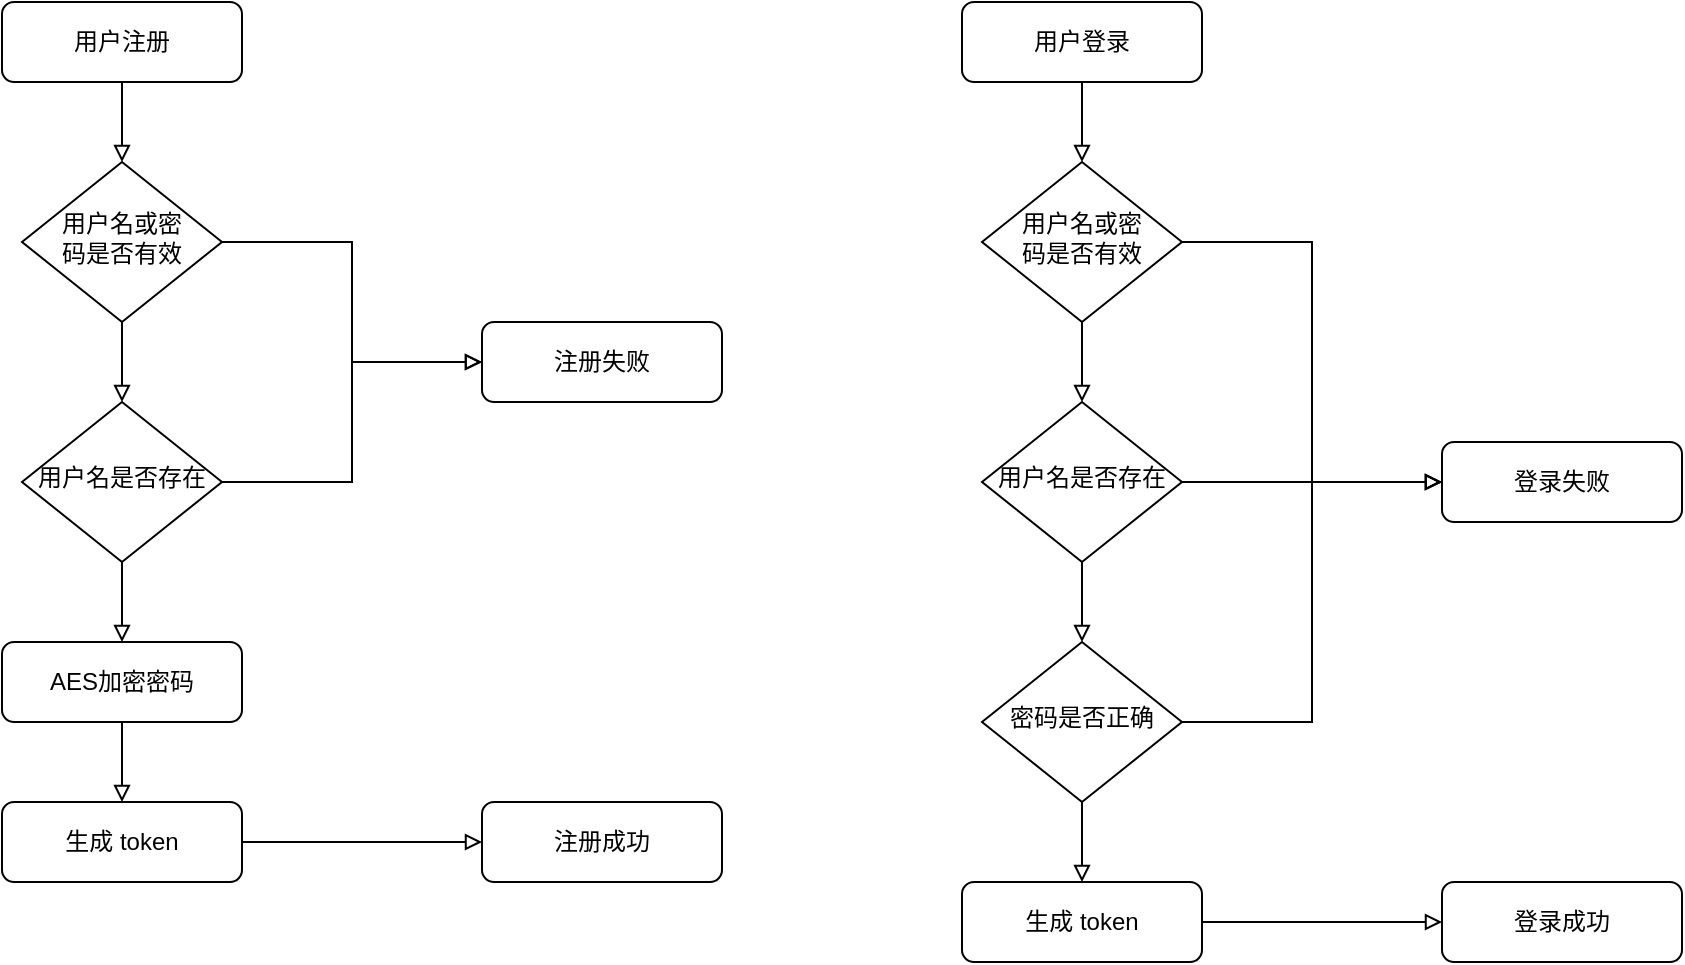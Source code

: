 <mxfile version="20.8.16" type="device"><diagram id="C5RBs43oDa-KdzZeNtuy" name="注册登录"><mxGraphModel dx="1418" dy="828" grid="1" gridSize="10" guides="1" tooltips="1" connect="1" arrows="1" fold="1" page="1" pageScale="1" pageWidth="827" pageHeight="1169" math="0" shadow="0"><root><mxCell id="WIyWlLk6GJQsqaUBKTNV-0"/><mxCell id="WIyWlLk6GJQsqaUBKTNV-1" parent="WIyWlLk6GJQsqaUBKTNV-0"/><mxCell id="WIyWlLk6GJQsqaUBKTNV-7" value="注册成功" style="rounded=1;whiteSpace=wrap;html=1;fontSize=12;glass=0;strokeWidth=1;shadow=0;" parent="WIyWlLk6GJQsqaUBKTNV-1" vertex="1"><mxGeometry x="400" y="560" width="120" height="40" as="geometry"/></mxCell><mxCell id="fDzQT2o9WDwVFF3ggSC_-6" style="edgeStyle=orthogonalEdgeStyle;shape=connector;rounded=0;orthogonalLoop=1;jettySize=auto;html=1;exitX=0.5;exitY=1;exitDx=0;exitDy=0;entryX=0.5;entryY=0;entryDx=0;entryDy=0;labelBackgroundColor=default;strokeColor=default;fontFamily=Helvetica;fontSize=11;fontColor=default;endArrow=block;endFill=0;" edge="1" parent="WIyWlLk6GJQsqaUBKTNV-1" source="fDzQT2o9WDwVFF3ggSC_-3" target="fDzQT2o9WDwVFF3ggSC_-4"><mxGeometry relative="1" as="geometry"/></mxCell><mxCell id="fDzQT2o9WDwVFF3ggSC_-3" value="用户注册" style="rounded=1;whiteSpace=wrap;html=1;fontSize=12;glass=0;strokeWidth=1;shadow=0;" vertex="1" parent="WIyWlLk6GJQsqaUBKTNV-1"><mxGeometry x="160" y="160" width="120" height="40" as="geometry"/></mxCell><mxCell id="fDzQT2o9WDwVFF3ggSC_-10" style="edgeStyle=orthogonalEdgeStyle;shape=connector;rounded=0;orthogonalLoop=1;jettySize=auto;html=1;exitX=0.5;exitY=1;exitDx=0;exitDy=0;entryX=0.5;entryY=0;entryDx=0;entryDy=0;labelBackgroundColor=default;strokeColor=default;fontFamily=Helvetica;fontSize=11;fontColor=default;endArrow=block;endFill=0;" edge="1" parent="WIyWlLk6GJQsqaUBKTNV-1" source="fDzQT2o9WDwVFF3ggSC_-4" target="fDzQT2o9WDwVFF3ggSC_-9"><mxGeometry relative="1" as="geometry"/></mxCell><mxCell id="fDzQT2o9WDwVFF3ggSC_-18" style="edgeStyle=orthogonalEdgeStyle;shape=connector;rounded=0;orthogonalLoop=1;jettySize=auto;html=1;exitX=1;exitY=0.5;exitDx=0;exitDy=0;entryX=0;entryY=0.5;entryDx=0;entryDy=0;labelBackgroundColor=default;strokeColor=default;fontFamily=Helvetica;fontSize=11;fontColor=default;endArrow=block;endFill=0;" edge="1" parent="WIyWlLk6GJQsqaUBKTNV-1" source="fDzQT2o9WDwVFF3ggSC_-4" target="fDzQT2o9WDwVFF3ggSC_-7"><mxGeometry relative="1" as="geometry"/></mxCell><mxCell id="fDzQT2o9WDwVFF3ggSC_-4" value="用户名或密&lt;br&gt;码是否有效" style="rhombus;whiteSpace=wrap;html=1;shadow=0;fontFamily=Helvetica;fontSize=12;align=center;strokeWidth=1;spacing=6;spacingTop=-4;" vertex="1" parent="WIyWlLk6GJQsqaUBKTNV-1"><mxGeometry x="170" y="240" width="100" height="80" as="geometry"/></mxCell><mxCell id="fDzQT2o9WDwVFF3ggSC_-7" value="注册失败" style="rounded=1;whiteSpace=wrap;html=1;fontSize=12;glass=0;strokeWidth=1;shadow=0;" vertex="1" parent="WIyWlLk6GJQsqaUBKTNV-1"><mxGeometry x="400" y="320" width="120" height="40" as="geometry"/></mxCell><mxCell id="fDzQT2o9WDwVFF3ggSC_-14" style="edgeStyle=orthogonalEdgeStyle;shape=connector;rounded=0;orthogonalLoop=1;jettySize=auto;html=1;exitX=0.5;exitY=1;exitDx=0;exitDy=0;entryX=0.5;entryY=0;entryDx=0;entryDy=0;labelBackgroundColor=default;strokeColor=default;fontFamily=Helvetica;fontSize=11;fontColor=default;endArrow=block;endFill=0;" edge="1" parent="WIyWlLk6GJQsqaUBKTNV-1" source="fDzQT2o9WDwVFF3ggSC_-9" target="fDzQT2o9WDwVFF3ggSC_-13"><mxGeometry relative="1" as="geometry"/></mxCell><mxCell id="fDzQT2o9WDwVFF3ggSC_-19" style="edgeStyle=orthogonalEdgeStyle;shape=connector;rounded=0;orthogonalLoop=1;jettySize=auto;html=1;exitX=1;exitY=0.5;exitDx=0;exitDy=0;entryX=0;entryY=0.5;entryDx=0;entryDy=0;labelBackgroundColor=default;strokeColor=default;fontFamily=Helvetica;fontSize=11;fontColor=default;endArrow=block;endFill=0;" edge="1" parent="WIyWlLk6GJQsqaUBKTNV-1" source="fDzQT2o9WDwVFF3ggSC_-9" target="fDzQT2o9WDwVFF3ggSC_-7"><mxGeometry relative="1" as="geometry"/></mxCell><mxCell id="fDzQT2o9WDwVFF3ggSC_-9" value="用户名是否存在" style="rhombus;whiteSpace=wrap;html=1;shadow=0;fontFamily=Helvetica;fontSize=12;align=center;strokeWidth=1;spacing=6;spacingTop=-4;" vertex="1" parent="WIyWlLk6GJQsqaUBKTNV-1"><mxGeometry x="170" y="360" width="100" height="80" as="geometry"/></mxCell><mxCell id="fDzQT2o9WDwVFF3ggSC_-16" style="edgeStyle=orthogonalEdgeStyle;shape=connector;rounded=0;orthogonalLoop=1;jettySize=auto;html=1;exitX=0.5;exitY=1;exitDx=0;exitDy=0;entryX=0.5;entryY=0;entryDx=0;entryDy=0;labelBackgroundColor=default;strokeColor=default;fontFamily=Helvetica;fontSize=11;fontColor=default;endArrow=block;endFill=0;" edge="1" parent="WIyWlLk6GJQsqaUBKTNV-1" source="fDzQT2o9WDwVFF3ggSC_-13" target="fDzQT2o9WDwVFF3ggSC_-15"><mxGeometry relative="1" as="geometry"/></mxCell><mxCell id="fDzQT2o9WDwVFF3ggSC_-13" value="AES加密密码" style="rounded=1;whiteSpace=wrap;html=1;fontSize=12;glass=0;strokeWidth=1;shadow=0;" vertex="1" parent="WIyWlLk6GJQsqaUBKTNV-1"><mxGeometry x="160" y="480" width="120" height="40" as="geometry"/></mxCell><mxCell id="fDzQT2o9WDwVFF3ggSC_-17" style="edgeStyle=orthogonalEdgeStyle;shape=connector;rounded=0;orthogonalLoop=1;jettySize=auto;html=1;exitX=1;exitY=0.5;exitDx=0;exitDy=0;entryX=0;entryY=0.5;entryDx=0;entryDy=0;labelBackgroundColor=default;strokeColor=default;fontFamily=Helvetica;fontSize=11;fontColor=default;endArrow=block;endFill=0;" edge="1" parent="WIyWlLk6GJQsqaUBKTNV-1" source="fDzQT2o9WDwVFF3ggSC_-15" target="WIyWlLk6GJQsqaUBKTNV-7"><mxGeometry relative="1" as="geometry"/></mxCell><mxCell id="fDzQT2o9WDwVFF3ggSC_-15" value="生成 token" style="rounded=1;whiteSpace=wrap;html=1;fontSize=12;glass=0;strokeWidth=1;shadow=0;" vertex="1" parent="WIyWlLk6GJQsqaUBKTNV-1"><mxGeometry x="160" y="560" width="120" height="40" as="geometry"/></mxCell><mxCell id="Px2U-wTH8b3ptwua4ghW-0" value="登录成功" style="rounded=1;whiteSpace=wrap;html=1;fontSize=12;glass=0;strokeWidth=1;shadow=0;" vertex="1" parent="WIyWlLk6GJQsqaUBKTNV-1"><mxGeometry x="880" y="600" width="120" height="40" as="geometry"/></mxCell><mxCell id="Px2U-wTH8b3ptwua4ghW-1" style="edgeStyle=orthogonalEdgeStyle;shape=connector;rounded=0;orthogonalLoop=1;jettySize=auto;html=1;exitX=0.5;exitY=1;exitDx=0;exitDy=0;entryX=0.5;entryY=0;entryDx=0;entryDy=0;labelBackgroundColor=default;strokeColor=default;fontFamily=Helvetica;fontSize=11;fontColor=default;endArrow=block;endFill=0;" edge="1" parent="WIyWlLk6GJQsqaUBKTNV-1" source="Px2U-wTH8b3ptwua4ghW-2" target="Px2U-wTH8b3ptwua4ghW-5"><mxGeometry relative="1" as="geometry"/></mxCell><mxCell id="Px2U-wTH8b3ptwua4ghW-2" value="用户登录" style="rounded=1;whiteSpace=wrap;html=1;fontSize=12;glass=0;strokeWidth=1;shadow=0;" vertex="1" parent="WIyWlLk6GJQsqaUBKTNV-1"><mxGeometry x="640" y="160" width="120" height="40" as="geometry"/></mxCell><mxCell id="Px2U-wTH8b3ptwua4ghW-3" style="edgeStyle=orthogonalEdgeStyle;shape=connector;rounded=0;orthogonalLoop=1;jettySize=auto;html=1;exitX=0.5;exitY=1;exitDx=0;exitDy=0;entryX=0.5;entryY=0;entryDx=0;entryDy=0;labelBackgroundColor=default;strokeColor=default;fontFamily=Helvetica;fontSize=11;fontColor=default;endArrow=block;endFill=0;" edge="1" parent="WIyWlLk6GJQsqaUBKTNV-1" source="Px2U-wTH8b3ptwua4ghW-5" target="Px2U-wTH8b3ptwua4ghW-9"><mxGeometry relative="1" as="geometry"/></mxCell><mxCell id="Px2U-wTH8b3ptwua4ghW-4" style="edgeStyle=orthogonalEdgeStyle;shape=connector;rounded=0;orthogonalLoop=1;jettySize=auto;html=1;exitX=1;exitY=0.5;exitDx=0;exitDy=0;entryX=0;entryY=0.5;entryDx=0;entryDy=0;labelBackgroundColor=default;strokeColor=default;fontFamily=Helvetica;fontSize=11;fontColor=default;endArrow=block;endFill=0;" edge="1" parent="WIyWlLk6GJQsqaUBKTNV-1" source="Px2U-wTH8b3ptwua4ghW-5" target="Px2U-wTH8b3ptwua4ghW-6"><mxGeometry relative="1" as="geometry"/></mxCell><mxCell id="Px2U-wTH8b3ptwua4ghW-5" value="用户名或密&lt;br&gt;码是否有效" style="rhombus;whiteSpace=wrap;html=1;shadow=0;fontFamily=Helvetica;fontSize=12;align=center;strokeWidth=1;spacing=6;spacingTop=-4;" vertex="1" parent="WIyWlLk6GJQsqaUBKTNV-1"><mxGeometry x="650" y="240" width="100" height="80" as="geometry"/></mxCell><mxCell id="Px2U-wTH8b3ptwua4ghW-6" value="登录失败" style="rounded=1;whiteSpace=wrap;html=1;fontSize=12;glass=0;strokeWidth=1;shadow=0;" vertex="1" parent="WIyWlLk6GJQsqaUBKTNV-1"><mxGeometry x="880" y="380" width="120" height="40" as="geometry"/></mxCell><mxCell id="Px2U-wTH8b3ptwua4ghW-7" style="edgeStyle=orthogonalEdgeStyle;shape=connector;rounded=0;orthogonalLoop=1;jettySize=auto;html=1;exitX=1;exitY=0.5;exitDx=0;exitDy=0;entryX=0;entryY=0.5;entryDx=0;entryDy=0;labelBackgroundColor=default;strokeColor=default;fontFamily=Helvetica;fontSize=11;fontColor=default;endArrow=block;endFill=0;" edge="1" parent="WIyWlLk6GJQsqaUBKTNV-1" source="Px2U-wTH8b3ptwua4ghW-9" target="Px2U-wTH8b3ptwua4ghW-6"><mxGeometry relative="1" as="geometry"/></mxCell><mxCell id="Px2U-wTH8b3ptwua4ghW-8" style="edgeStyle=orthogonalEdgeStyle;shape=connector;rounded=0;orthogonalLoop=1;jettySize=auto;html=1;exitX=0.5;exitY=1;exitDx=0;exitDy=0;entryX=0.5;entryY=0;entryDx=0;entryDy=0;labelBackgroundColor=default;strokeColor=default;fontFamily=Helvetica;fontSize=11;fontColor=default;endArrow=block;endFill=0;" edge="1" parent="WIyWlLk6GJQsqaUBKTNV-1" source="Px2U-wTH8b3ptwua4ghW-9" target="Px2U-wTH8b3ptwua4ghW-14"><mxGeometry relative="1" as="geometry"/></mxCell><mxCell id="Px2U-wTH8b3ptwua4ghW-9" value="用户名是否存在" style="rhombus;whiteSpace=wrap;html=1;shadow=0;fontFamily=Helvetica;fontSize=12;align=center;strokeWidth=1;spacing=6;spacingTop=-4;" vertex="1" parent="WIyWlLk6GJQsqaUBKTNV-1"><mxGeometry x="650" y="360" width="100" height="80" as="geometry"/></mxCell><mxCell id="Px2U-wTH8b3ptwua4ghW-10" style="edgeStyle=orthogonalEdgeStyle;shape=connector;rounded=0;orthogonalLoop=1;jettySize=auto;html=1;exitX=1;exitY=0.5;exitDx=0;exitDy=0;entryX=0;entryY=0.5;entryDx=0;entryDy=0;labelBackgroundColor=default;strokeColor=default;fontFamily=Helvetica;fontSize=11;fontColor=default;endArrow=block;endFill=0;" edge="1" parent="WIyWlLk6GJQsqaUBKTNV-1" source="Px2U-wTH8b3ptwua4ghW-11" target="Px2U-wTH8b3ptwua4ghW-0"><mxGeometry relative="1" as="geometry"/></mxCell><mxCell id="Px2U-wTH8b3ptwua4ghW-11" value="生成 token" style="rounded=1;whiteSpace=wrap;html=1;fontSize=12;glass=0;strokeWidth=1;shadow=0;" vertex="1" parent="WIyWlLk6GJQsqaUBKTNV-1"><mxGeometry x="640" y="600" width="120" height="40" as="geometry"/></mxCell><mxCell id="Px2U-wTH8b3ptwua4ghW-12" style="edgeStyle=orthogonalEdgeStyle;shape=connector;rounded=0;orthogonalLoop=1;jettySize=auto;html=1;exitX=0.5;exitY=1;exitDx=0;exitDy=0;entryX=0.5;entryY=0;entryDx=0;entryDy=0;labelBackgroundColor=default;strokeColor=default;fontFamily=Helvetica;fontSize=11;fontColor=default;endArrow=block;endFill=0;" edge="1" parent="WIyWlLk6GJQsqaUBKTNV-1" source="Px2U-wTH8b3ptwua4ghW-14" target="Px2U-wTH8b3ptwua4ghW-11"><mxGeometry relative="1" as="geometry"/></mxCell><mxCell id="Px2U-wTH8b3ptwua4ghW-13" style="edgeStyle=orthogonalEdgeStyle;shape=connector;rounded=0;orthogonalLoop=1;jettySize=auto;html=1;exitX=1;exitY=0.5;exitDx=0;exitDy=0;entryX=0;entryY=0.5;entryDx=0;entryDy=0;labelBackgroundColor=default;strokeColor=default;fontFamily=Helvetica;fontSize=11;fontColor=default;endArrow=block;endFill=0;" edge="1" parent="WIyWlLk6GJQsqaUBKTNV-1" source="Px2U-wTH8b3ptwua4ghW-14" target="Px2U-wTH8b3ptwua4ghW-6"><mxGeometry relative="1" as="geometry"/></mxCell><mxCell id="Px2U-wTH8b3ptwua4ghW-14" value="密码是否正确" style="rhombus;whiteSpace=wrap;html=1;shadow=0;fontFamily=Helvetica;fontSize=12;align=center;strokeWidth=1;spacing=6;spacingTop=-4;" vertex="1" parent="WIyWlLk6GJQsqaUBKTNV-1"><mxGeometry x="650" y="480" width="100" height="80" as="geometry"/></mxCell></root></mxGraphModel></diagram></mxfile>